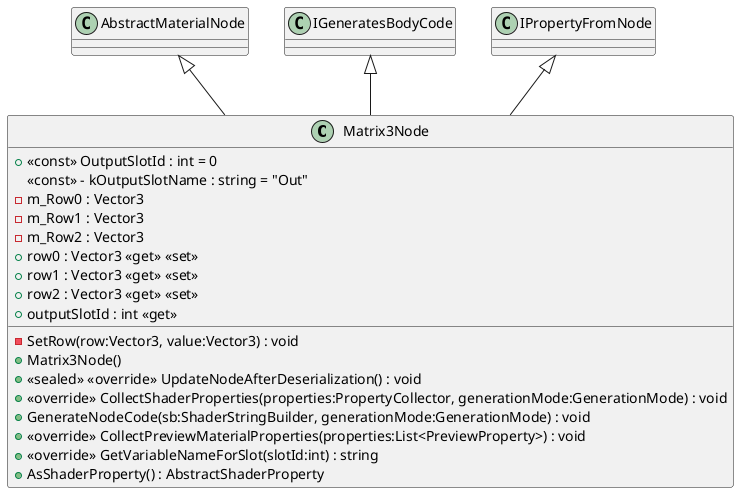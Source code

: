 @startuml
class Matrix3Node {
    + <<const>> OutputSlotId : int = 0
    <<const>> - kOutputSlotName : string = "Out"
    - m_Row0 : Vector3
    - m_Row1 : Vector3
    - m_Row2 : Vector3
    + row0 : Vector3 <<get>> <<set>>
    + row1 : Vector3 <<get>> <<set>>
    + row2 : Vector3 <<get>> <<set>>
    - SetRow(row:Vector3, value:Vector3) : void
    + Matrix3Node()
    + <<sealed>> <<override>> UpdateNodeAfterDeserialization() : void
    + <<override>> CollectShaderProperties(properties:PropertyCollector, generationMode:GenerationMode) : void
    + GenerateNodeCode(sb:ShaderStringBuilder, generationMode:GenerationMode) : void
    + <<override>> CollectPreviewMaterialProperties(properties:List<PreviewProperty>) : void
    + <<override>> GetVariableNameForSlot(slotId:int) : string
    + AsShaderProperty() : AbstractShaderProperty
    + outputSlotId : int <<get>>
}
AbstractMaterialNode <|-- Matrix3Node
IGeneratesBodyCode <|-- Matrix3Node
IPropertyFromNode <|-- Matrix3Node
@enduml
